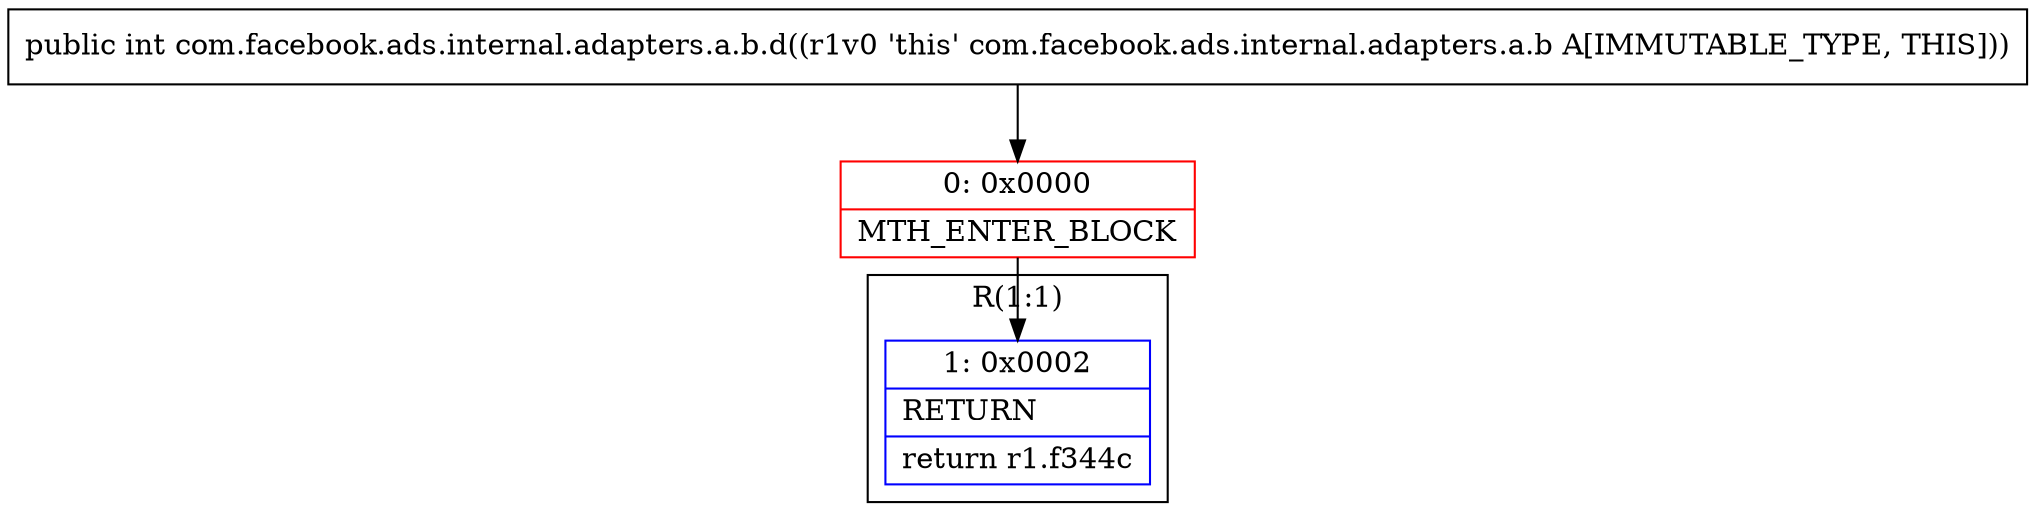 digraph "CFG forcom.facebook.ads.internal.adapters.a.b.d()I" {
subgraph cluster_Region_1597894360 {
label = "R(1:1)";
node [shape=record,color=blue];
Node_1 [shape=record,label="{1\:\ 0x0002|RETURN\l|return r1.f344c\l}"];
}
Node_0 [shape=record,color=red,label="{0\:\ 0x0000|MTH_ENTER_BLOCK\l}"];
MethodNode[shape=record,label="{public int com.facebook.ads.internal.adapters.a.b.d((r1v0 'this' com.facebook.ads.internal.adapters.a.b A[IMMUTABLE_TYPE, THIS])) }"];
MethodNode -> Node_0;
Node_0 -> Node_1;
}

